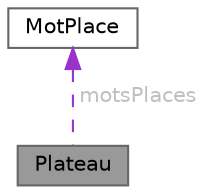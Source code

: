 digraph "Plateau"
{
 // LATEX_PDF_SIZE
  bgcolor="transparent";
  edge [fontname=Helvetica,fontsize=10,labelfontname=Helvetica,labelfontsize=10];
  node [fontname=Helvetica,fontsize=10,shape=box,height=0.2,width=0.4];
  Node1 [id="Node000001",label="Plateau",height=0.2,width=0.4,color="gray40", fillcolor="grey60", style="filled", fontcolor="black",tooltip=" "];
  Node2 -> Node1 [id="edge3_Node000001_Node000002",dir="back",color="darkorchid3",style="dashed",tooltip=" ",label=" motsPlaces",fontcolor="grey" ];
  Node2 [id="Node000002",label="MotPlace",height=0.2,width=0.4,color="gray40", fillcolor="white", style="filled",URL="$struct_mot_place.html",tooltip=" "];
}
